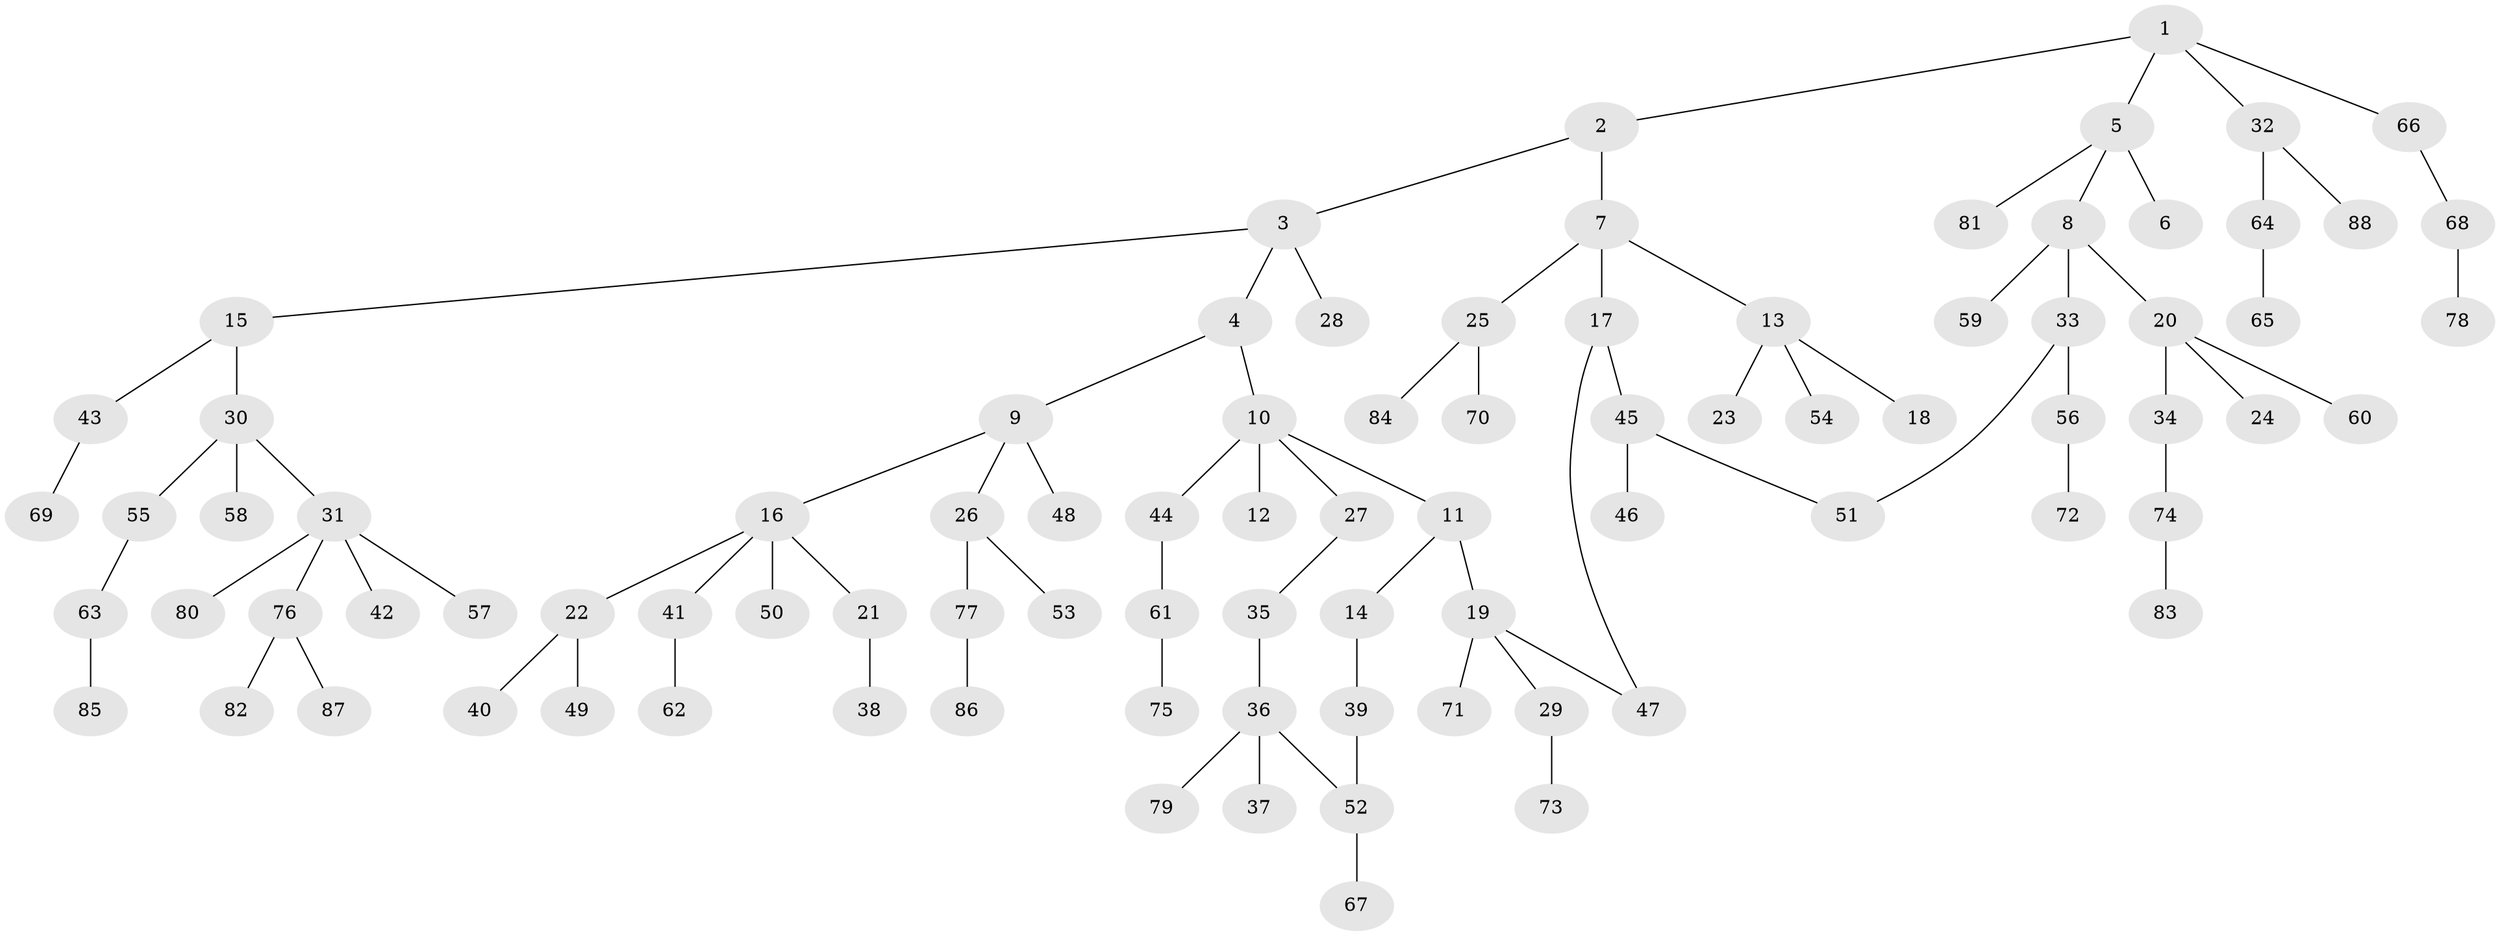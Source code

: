// coarse degree distribution, {6: 0.017857142857142856, 5: 0.08928571428571429, 1: 0.5, 3: 0.16071428571428573, 4: 0.03571428571428571, 2: 0.19642857142857142}
// Generated by graph-tools (version 1.1) at 2025/51/02/27/25 19:51:40]
// undirected, 88 vertices, 90 edges
graph export_dot {
graph [start="1"]
  node [color=gray90,style=filled];
  1;
  2;
  3;
  4;
  5;
  6;
  7;
  8;
  9;
  10;
  11;
  12;
  13;
  14;
  15;
  16;
  17;
  18;
  19;
  20;
  21;
  22;
  23;
  24;
  25;
  26;
  27;
  28;
  29;
  30;
  31;
  32;
  33;
  34;
  35;
  36;
  37;
  38;
  39;
  40;
  41;
  42;
  43;
  44;
  45;
  46;
  47;
  48;
  49;
  50;
  51;
  52;
  53;
  54;
  55;
  56;
  57;
  58;
  59;
  60;
  61;
  62;
  63;
  64;
  65;
  66;
  67;
  68;
  69;
  70;
  71;
  72;
  73;
  74;
  75;
  76;
  77;
  78;
  79;
  80;
  81;
  82;
  83;
  84;
  85;
  86;
  87;
  88;
  1 -- 2;
  1 -- 5;
  1 -- 32;
  1 -- 66;
  2 -- 3;
  2 -- 7;
  3 -- 4;
  3 -- 15;
  3 -- 28;
  4 -- 9;
  4 -- 10;
  5 -- 6;
  5 -- 8;
  5 -- 81;
  7 -- 13;
  7 -- 17;
  7 -- 25;
  8 -- 20;
  8 -- 33;
  8 -- 59;
  9 -- 16;
  9 -- 26;
  9 -- 48;
  10 -- 11;
  10 -- 12;
  10 -- 27;
  10 -- 44;
  11 -- 14;
  11 -- 19;
  13 -- 18;
  13 -- 23;
  13 -- 54;
  14 -- 39;
  15 -- 30;
  15 -- 43;
  16 -- 21;
  16 -- 22;
  16 -- 41;
  16 -- 50;
  17 -- 45;
  17 -- 47;
  19 -- 29;
  19 -- 71;
  19 -- 47;
  20 -- 24;
  20 -- 34;
  20 -- 60;
  21 -- 38;
  22 -- 40;
  22 -- 49;
  25 -- 70;
  25 -- 84;
  26 -- 53;
  26 -- 77;
  27 -- 35;
  29 -- 73;
  30 -- 31;
  30 -- 55;
  30 -- 58;
  31 -- 42;
  31 -- 57;
  31 -- 76;
  31 -- 80;
  32 -- 64;
  32 -- 88;
  33 -- 56;
  33 -- 51;
  34 -- 74;
  35 -- 36;
  36 -- 37;
  36 -- 52;
  36 -- 79;
  39 -- 52;
  41 -- 62;
  43 -- 69;
  44 -- 61;
  45 -- 46;
  45 -- 51;
  52 -- 67;
  55 -- 63;
  56 -- 72;
  61 -- 75;
  63 -- 85;
  64 -- 65;
  66 -- 68;
  68 -- 78;
  74 -- 83;
  76 -- 82;
  76 -- 87;
  77 -- 86;
}
